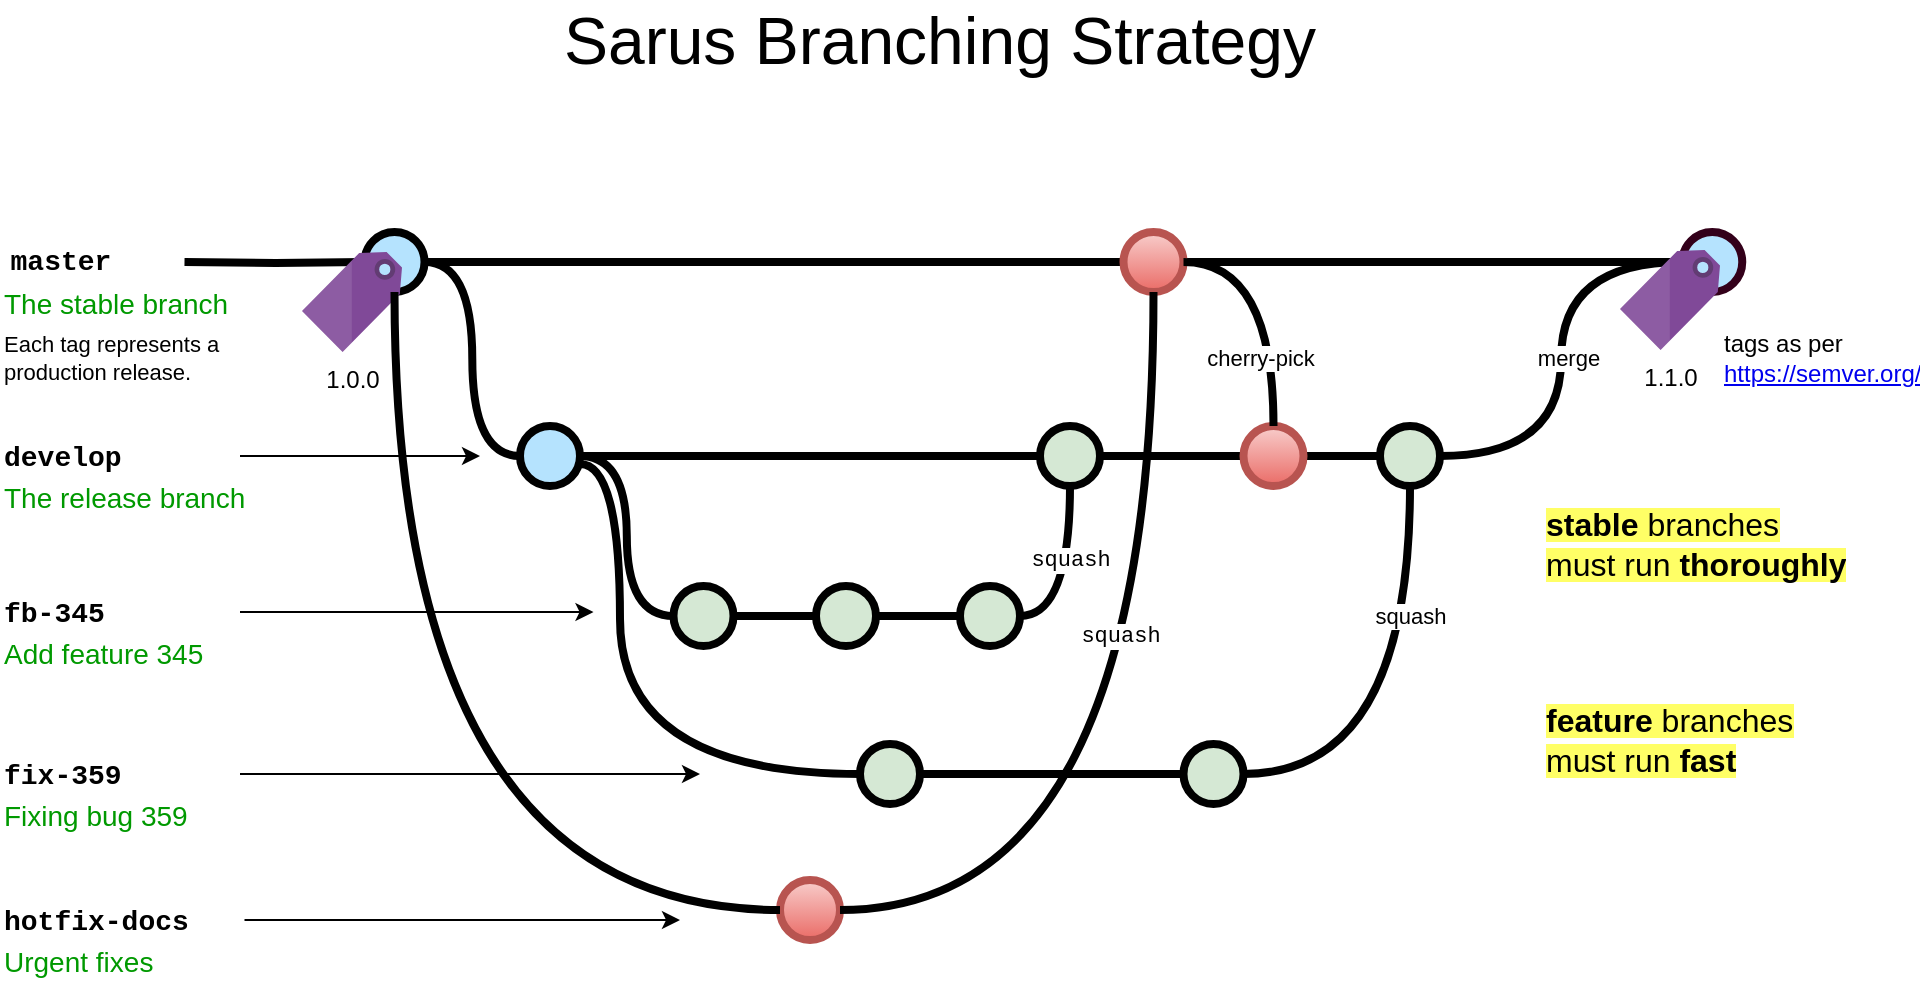 <mxfile version="14.5.1" type="device"><diagram id="53IQXVl9icCSp_Kw3Ib1" name="Page-1"><mxGraphModel dx="1102" dy="1000" grid="1" gridSize="10" guides="1" tooltips="1" connect="1" arrows="1" fold="1" page="1" pageScale="1" pageWidth="1100" pageHeight="850" math="0" shadow="0"><root><mxCell id="0"/><mxCell id="1" parent="0"/><mxCell id="uWUnNED6HEl2aK5fdaIb-8" value="" style="edgeStyle=orthogonalEdgeStyle;rounded=0;html=1;jettySize=auto;orthogonalLoop=1;plain-blue;endArrow=none;endFill=0;strokeWidth=4;strokeColor=#000000;entryX=0;entryY=0.5;entryDx=0;entryDy=0;entryPerimeter=0;" parent="1" source="uWUnNED6HEl2aK5fdaIb-10" target="9hBKPDzoitwpIBdzFDQ7-16" edge="1"><mxGeometry x="292.25" y="211" as="geometry"><mxPoint x="442.25" y="211" as="targetPoint"/></mxGeometry></mxCell><mxCell id="uWUnNED6HEl2aK5fdaIb-9" style="edgeStyle=orthogonalEdgeStyle;curved=1;rounded=0;html=1;exitX=1;exitY=0.5;exitPerimeter=0;entryX=0;entryY=0.5;entryPerimeter=0;endArrow=none;endFill=0;jettySize=auto;orthogonalLoop=1;strokeWidth=4;fontSize=15;entryDx=0;entryDy=0;" parent="1" source="uWUnNED6HEl2aK5fdaIb-10" target="uWUnNED6HEl2aK5fdaIb-15" edge="1"><mxGeometry relative="1" as="geometry"/></mxCell><mxCell id="uWUnNED6HEl2aK5fdaIb-10" value="" style="verticalLabelPosition=bottom;verticalAlign=top;html=1;strokeWidth=4;shape=mxgraph.flowchart.on-page_reference;plain-blue;gradientColor=none;fillColor=#B5E3Fe;strokeColor=#000000;" parent="1" vertex="1"><mxGeometry x="262.25" y="196" width="30" height="30" as="geometry"/></mxCell><mxCell id="uWUnNED6HEl2aK5fdaIb-109" value="" style="verticalLabelPosition=bottom;verticalAlign=top;html=1;strokeWidth=4;shape=mxgraph.flowchart.on-page_reference;plain-blue;gradientColor=none;strokeColor=#33001A;fillColor=#B5E3FE;" parent="1" vertex="1"><mxGeometry x="921.13" y="196" width="30" height="30" as="geometry"/></mxCell><mxCell id="uWUnNED6HEl2aK5fdaIb-12" value="" style="edgeStyle=orthogonalEdgeStyle;rounded=0;html=1;jettySize=auto;orthogonalLoop=1;strokeWidth=4;endArrow=none;endFill=0;" parent="1" target="uWUnNED6HEl2aK5fdaIb-10" edge="1"><mxGeometry x="192.25" y="211" as="geometry"><mxPoint x="172.25" y="211" as="sourcePoint"/></mxGeometry></mxCell><mxCell id="uWUnNED6HEl2aK5fdaIb-13" value="master" style="text;html=1;strokeColor=none;fillColor=none;align=center;verticalAlign=middle;whiteSpace=wrap;overflow=hidden;fontSize=14;fontStyle=1;fontFamily=Courier New;" parent="1" vertex="1"><mxGeometry x="80" y="190" width="60.5" height="42" as="geometry"/></mxCell><mxCell id="uWUnNED6HEl2aK5fdaIb-14" style="edgeStyle=orthogonalEdgeStyle;curved=1;rounded=0;html=1;exitX=1;exitY=0.5;exitPerimeter=0;endArrow=none;endFill=0;jettySize=auto;orthogonalLoop=1;strokeWidth=4;fontSize=15;" parent="1" source="uWUnNED6HEl2aK5fdaIb-15" target="uWUnNED6HEl2aK5fdaIb-17" edge="1"><mxGeometry relative="1" as="geometry"/></mxCell><mxCell id="uWUnNED6HEl2aK5fdaIb-16" style="edgeStyle=orthogonalEdgeStyle;curved=1;rounded=0;html=1;exitX=1;exitY=0.5;exitPerimeter=0;entryX=0;entryY=0.5;entryPerimeter=0;endArrow=none;endFill=0;jettySize=auto;orthogonalLoop=1;strokeWidth=4;fontSize=15;" parent="1" source="uWUnNED6HEl2aK5fdaIb-17" target="uWUnNED6HEl2aK5fdaIb-19" edge="1"><mxGeometry relative="1" as="geometry"/></mxCell><mxCell id="uWUnNED6HEl2aK5fdaIb-17" value="" style="verticalLabelPosition=bottom;verticalAlign=top;html=1;strokeWidth=4;shape=mxgraph.flowchart.on-page_reference;plain-purple;gradientColor=none;strokeColor=#000000;fillColor=#D5E8D4;" parent="1" vertex="1"><mxGeometry x="600" y="293" width="30" height="30" as="geometry"/></mxCell><mxCell id="uWUnNED6HEl2aK5fdaIb-18" style="edgeStyle=orthogonalEdgeStyle;curved=1;rounded=0;html=1;exitX=1;exitY=0.5;exitPerimeter=0;entryX=0;entryY=0.5;entryPerimeter=0;endArrow=none;endFill=0;jettySize=auto;orthogonalLoop=1;strokeWidth=4;fontSize=15;entryDx=0;entryDy=0;" parent="1" source="uWUnNED6HEl2aK5fdaIb-19" target="uWUnNED6HEl2aK5fdaIb-106" edge="1"><mxGeometry relative="1" as="geometry"><mxPoint x="696.75" y="308" as="targetPoint"/></mxGeometry></mxCell><mxCell id="uWUnNED6HEl2aK5fdaIb-19" value="" style="verticalLabelPosition=bottom;verticalAlign=top;html=1;strokeWidth=4;shape=mxgraph.flowchart.on-page_reference;plain-purple;gradientColor=#EA6B66;strokeColor=#B85450;fillColor=#F8CECC;" parent="1" vertex="1"><mxGeometry x="701.75" y="293" width="30" height="30" as="geometry"/></mxCell><mxCell id="uWUnNED6HEl2aK5fdaIb-20" value="develop" style="text;html=1;strokeColor=none;fillColor=none;align=left;verticalAlign=middle;whiteSpace=wrap;overflow=hidden;fontSize=14;fontStyle=1;fontFamily=Courier New;" parent="1" vertex="1"><mxGeometry x="80" y="298" width="110" height="20" as="geometry"/></mxCell><mxCell id="uWUnNED6HEl2aK5fdaIb-71" value="" style="edgeStyle=orthogonalEdgeStyle;rounded=0;orthogonalLoop=1;jettySize=auto;html=1;endArrow=none;endFill=0;strokeWidth=4;" parent="1" source="uWUnNED6HEl2aK5fdaIb-69" target="uWUnNED6HEl2aK5fdaIb-70" edge="1"><mxGeometry relative="1" as="geometry"/></mxCell><mxCell id="uWUnNED6HEl2aK5fdaIb-75" style="edgeStyle=orthogonalEdgeStyle;rounded=0;orthogonalLoop=1;jettySize=auto;html=1;entryX=1;entryY=0.5;entryDx=0;entryDy=0;entryPerimeter=0;endArrow=none;endFill=0;strokeWidth=4;curved=1;" parent="1" source="uWUnNED6HEl2aK5fdaIb-69" target="uWUnNED6HEl2aK5fdaIb-15" edge="1"><mxGeometry relative="1" as="geometry"/></mxCell><mxCell id="uWUnNED6HEl2aK5fdaIb-94" style="edgeStyle=orthogonalEdgeStyle;curved=1;rounded=0;orthogonalLoop=1;jettySize=auto;html=1;entryX=0;entryY=0.5;entryDx=0;entryDy=0;entryPerimeter=0;endArrow=none;endFill=0;strokeWidth=4;fontFamily=Courier New;fontColor=#009900;" parent="1" source="uWUnNED6HEl2aK5fdaIb-15" target="uWUnNED6HEl2aK5fdaIb-82" edge="1"><mxGeometry relative="1" as="geometry"><mxPoint x="380" y="312" as="sourcePoint"/><Array as="points"><mxPoint x="390" y="312"/><mxPoint x="390" y="467"/></Array></mxGeometry></mxCell><mxCell id="uWUnNED6HEl2aK5fdaIb-69" value="" style="verticalLabelPosition=bottom;verticalAlign=top;html=1;strokeWidth=4;shape=mxgraph.flowchart.on-page_reference;plain-purple;gradientColor=none;strokeColor=#000000;fillColor=#D5E8D4;" parent="1" vertex="1"><mxGeometry x="416.75" y="373" width="30" height="30" as="geometry"/></mxCell><mxCell id="uWUnNED6HEl2aK5fdaIb-78" value="" style="edgeStyle=orthogonalEdgeStyle;curved=1;rounded=0;orthogonalLoop=1;jettySize=auto;html=1;endArrow=none;endFill=0;strokeWidth=4;" parent="1" source="uWUnNED6HEl2aK5fdaIb-70" target="uWUnNED6HEl2aK5fdaIb-77" edge="1"><mxGeometry relative="1" as="geometry"/></mxCell><mxCell id="uWUnNED6HEl2aK5fdaIb-70" value="" style="verticalLabelPosition=bottom;verticalAlign=top;html=1;strokeWidth=4;shape=mxgraph.flowchart.on-page_reference;plain-purple;gradientColor=none;strokeColor=#000000;fillColor=#D5E8D4;" parent="1" vertex="1"><mxGeometry x="488" y="373" width="30" height="30" as="geometry"/></mxCell><mxCell id="uWUnNED6HEl2aK5fdaIb-96" value="&lt;font color=&quot;#000000&quot;&gt;squash&lt;br&gt;&lt;/font&gt;" style="edgeStyle=orthogonalEdgeStyle;curved=1;rounded=0;orthogonalLoop=1;jettySize=auto;html=1;endArrow=none;endFill=0;strokeWidth=4;fontFamily=Courier New;fontColor=#009900;entryX=0.5;entryY=1;entryDx=0;entryDy=0;entryPerimeter=0;" parent="1" source="uWUnNED6HEl2aK5fdaIb-77" target="uWUnNED6HEl2aK5fdaIb-17" edge="1"><mxGeometry x="0.178" relative="1" as="geometry"><mxPoint as="offset"/></mxGeometry></mxCell><mxCell id="uWUnNED6HEl2aK5fdaIb-77" value="" style="verticalLabelPosition=bottom;verticalAlign=top;html=1;strokeWidth=4;shape=mxgraph.flowchart.on-page_reference;plain-purple;gradientColor=none;strokeColor=#000000;fillColor=#D5E8D4;" parent="1" vertex="1"><mxGeometry x="560" y="373" width="30" height="30" as="geometry"/></mxCell><mxCell id="uWUnNED6HEl2aK5fdaIb-76" value="fb-345" style="text;html=1;strokeColor=none;fillColor=none;align=left;verticalAlign=middle;whiteSpace=wrap;overflow=hidden;fontSize=14;fontStyle=1;fontFamily=Courier New;" parent="1" vertex="1"><mxGeometry x="80" y="376" width="91" height="20" as="geometry"/></mxCell><mxCell id="uWUnNED6HEl2aK5fdaIb-81" value="" style="edgeStyle=orthogonalEdgeStyle;rounded=0;orthogonalLoop=1;jettySize=auto;html=1;endArrow=none;endFill=0;strokeWidth=4;" parent="1" source="uWUnNED6HEl2aK5fdaIb-82" target="uWUnNED6HEl2aK5fdaIb-84" edge="1"><mxGeometry relative="1" as="geometry"/></mxCell><mxCell id="uWUnNED6HEl2aK5fdaIb-82" value="" style="verticalLabelPosition=bottom;verticalAlign=top;html=1;strokeWidth=4;shape=mxgraph.flowchart.on-page_reference;plain-purple;gradientColor=none;strokeColor=#000000;fillColor=#D5E8D4;" parent="1" vertex="1"><mxGeometry x="510" y="452" width="30" height="30" as="geometry"/></mxCell><mxCell id="uWUnNED6HEl2aK5fdaIb-97" style="edgeStyle=orthogonalEdgeStyle;curved=1;rounded=0;orthogonalLoop=1;jettySize=auto;html=1;exitX=1;exitY=0.5;exitDx=0;exitDy=0;exitPerimeter=0;entryX=0.5;entryY=1;entryDx=0;entryDy=0;entryPerimeter=0;endArrow=none;endFill=0;strokeWidth=4;fontFamily=Courier New;fontColor=#009900;" parent="1" source="uWUnNED6HEl2aK5fdaIb-84" target="uWUnNED6HEl2aK5fdaIb-106" edge="1"><mxGeometry relative="1" as="geometry"><mxPoint x="696.75" y="388" as="targetPoint"/></mxGeometry></mxCell><mxCell id="p-RA0fP7W4pt526jCgq5-13" value="squash" style="edgeLabel;html=1;align=center;verticalAlign=middle;resizable=0;points=[];" parent="uWUnNED6HEl2aK5fdaIb-97" vertex="1" connectable="0"><mxGeometry x="0.437" y="12" relative="1" as="geometry"><mxPoint x="12" y="0.75" as="offset"/></mxGeometry></mxCell><mxCell id="uWUnNED6HEl2aK5fdaIb-84" value="" style="verticalLabelPosition=bottom;verticalAlign=top;html=1;strokeWidth=4;shape=mxgraph.flowchart.on-page_reference;plain-purple;gradientColor=none;strokeColor=#000000;fillColor=#D5E8D4;" parent="1" vertex="1"><mxGeometry x="671.75" y="452" width="30" height="30" as="geometry"/></mxCell><mxCell id="uWUnNED6HEl2aK5fdaIb-86" value="fix-359" style="text;html=1;strokeColor=none;fillColor=none;align=left;verticalAlign=middle;whiteSpace=wrap;overflow=hidden;fontSize=14;fontStyle=1;fontFamily=Courier New;" parent="1" vertex="1"><mxGeometry x="80" y="457" width="115.5" height="20" as="geometry"/></mxCell><mxCell id="uWUnNED6HEl2aK5fdaIb-87" value="Add feature 345" style="text;html=1;strokeColor=none;fillColor=none;align=left;verticalAlign=middle;whiteSpace=wrap;overflow=hidden;fontSize=14;fontStyle=0;fontColor=#009900;" parent="1" vertex="1"><mxGeometry x="80" y="396" width="130" height="20" as="geometry"/></mxCell><mxCell id="uWUnNED6HEl2aK5fdaIb-88" value="Fixing bug 359" style="text;html=1;strokeColor=none;fillColor=none;align=left;verticalAlign=middle;whiteSpace=wrap;overflow=hidden;fontSize=14;fontStyle=0;fontColor=#009900;" parent="1" vertex="1"><mxGeometry x="80" y="477" width="130" height="20" as="geometry"/></mxCell><mxCell id="uWUnNED6HEl2aK5fdaIb-89" value="The release branch" style="text;html=1;strokeColor=none;fillColor=none;align=left;verticalAlign=middle;whiteSpace=wrap;overflow=hidden;fontSize=14;fontStyle=0;fontColor=#009900;" parent="1" vertex="1"><mxGeometry x="80" y="318" width="130" height="20" as="geometry"/></mxCell><mxCell id="uWUnNED6HEl2aK5fdaIb-90" value="The stable branch" style="text;html=1;strokeColor=none;fillColor=none;align=left;verticalAlign=middle;whiteSpace=wrap;overflow=hidden;fontSize=14;fontStyle=0;fontColor=#009900;" parent="1" vertex="1"><mxGeometry x="80" y="221" width="120" height="20" as="geometry"/></mxCell><mxCell id="uWUnNED6HEl2aK5fdaIb-91" value="" style="endArrow=classic;html=1;strokeWidth=1;fontFamily=Courier New;fontColor=#009900;" parent="1" edge="1"><mxGeometry width="50" height="50" relative="1" as="geometry"><mxPoint x="200" y="467" as="sourcePoint"/><mxPoint x="430" y="467" as="targetPoint"/></mxGeometry></mxCell><mxCell id="uWUnNED6HEl2aK5fdaIb-92" value="" style="endArrow=classic;html=1;strokeWidth=1;fontFamily=Courier New;fontColor=#009900;" parent="1" edge="1"><mxGeometry width="50" height="50" relative="1" as="geometry"><mxPoint x="200" y="386" as="sourcePoint"/><mxPoint x="376.75" y="386" as="targetPoint"/></mxGeometry></mxCell><mxCell id="uWUnNED6HEl2aK5fdaIb-93" value="" style="endArrow=classic;html=1;strokeWidth=1;fontFamily=Courier New;fontColor=#009900;" parent="1" edge="1"><mxGeometry width="50" height="50" relative="1" as="geometry"><mxPoint x="200" y="308" as="sourcePoint"/><mxPoint x="320" y="308" as="targetPoint"/></mxGeometry></mxCell><mxCell id="uWUnNED6HEl2aK5fdaIb-115" style="edgeStyle=orthogonalEdgeStyle;curved=1;rounded=0;orthogonalLoop=1;jettySize=auto;html=1;entryX=0;entryY=0.5;entryDx=0;entryDy=0;entryPerimeter=0;endArrow=none;endFill=0;strokeWidth=4;fontFamily=Courier New;fontColor=#009900;" parent="1" source="uWUnNED6HEl2aK5fdaIb-106" target="uWUnNED6HEl2aK5fdaIb-109" edge="1"><mxGeometry relative="1" as="geometry"/></mxCell><mxCell id="p-RA0fP7W4pt526jCgq5-10" value="merge" style="edgeLabel;html=1;align=center;verticalAlign=middle;resizable=0;points=[];" parent="uWUnNED6HEl2aK5fdaIb-115" vertex="1" connectable="0"><mxGeometry x="0.136" y="1" relative="1" as="geometry"><mxPoint x="3.78" y="14.4" as="offset"/></mxGeometry></mxCell><mxCell id="uWUnNED6HEl2aK5fdaIb-106" value="" style="verticalLabelPosition=bottom;verticalAlign=top;html=1;strokeWidth=4;shape=mxgraph.flowchart.on-page_reference;plain-purple;gradientColor=none;strokeColor=#000000;fillColor=#D5E8D4;" parent="1" vertex="1"><mxGeometry x="770" y="293" width="30" height="30" as="geometry"/></mxCell><mxCell id="fSnZ5vnYTslC5NarKmr_-8" value="&lt;span style=&quot;text-align: center; font-size: 11px;&quot;&gt;Each tag represents a production release.&lt;/span&gt;" style="text;html=1;strokeColor=none;fillColor=none;align=left;verticalAlign=middle;whiteSpace=wrap;overflow=hidden;fontSize=11;fontStyle=0;fontColor=#000000;" parent="1" vertex="1"><mxGeometry x="80" y="240" width="120" height="38" as="geometry"/></mxCell><mxCell id="fSnZ5vnYTslC5NarKmr_-11" value="Sarus Branching Strategy" style="text;html=1;strokeColor=none;fillColor=none;align=center;verticalAlign=middle;whiteSpace=wrap;rounded=0;fontSize=33;fontColor=#000000;" parent="1" vertex="1"><mxGeometry x="281" y="80" width="538" height="40" as="geometry"/></mxCell><mxCell id="9hBKPDzoitwpIBdzFDQ7-15" value="&lt;span style=&quot;text-align: center&quot;&gt;tags as per &lt;br&gt;&lt;a href=&quot;https://semver.org/&quot;&gt;https://semver.org/&lt;/a&gt;&lt;br&gt;&lt;/span&gt;" style="text;html=1;strokeColor=none;fillColor=none;align=left;verticalAlign=middle;whiteSpace=wrap;overflow=hidden;fontSize=12;fontStyle=0;fontColor=#000000;" parent="1" vertex="1"><mxGeometry x="940" y="240" width="100" height="37" as="geometry"/></mxCell><mxCell id="9hBKPDzoitwpIBdzFDQ7-21" value="" style="edgeStyle=orthogonalEdgeStyle;rounded=0;orthogonalLoop=1;jettySize=auto;html=1;fontSize=15;endArrow=none;endFill=0;strokeWidth=4;entryX=0;entryY=0.5;entryDx=0;entryDy=0;entryPerimeter=0;" parent="1" source="9hBKPDzoitwpIBdzFDQ7-16" target="uWUnNED6HEl2aK5fdaIb-109" edge="1"><mxGeometry relative="1" as="geometry"><mxPoint x="622.25" y="211" as="targetPoint"/></mxGeometry></mxCell><mxCell id="9hBKPDzoitwpIBdzFDQ7-16" value="" style="verticalLabelPosition=bottom;verticalAlign=top;html=1;strokeWidth=4;shape=mxgraph.flowchart.on-page_reference;plain-blue;gradientColor=#EA6B66;strokeColor=#B85450;fillColor=#F8CECC;" parent="1" vertex="1"><mxGeometry x="641.75" y="196" width="30" height="30" as="geometry"/></mxCell><mxCell id="p-RA0fP7W4pt526jCgq5-2" value="1.0.0" style="aspect=fixed;html=1;points=[];align=center;image;fontSize=12;image=img/lib/mscae/Tag.svg;sketch=0;strokeWidth=2;" parent="1" vertex="1"><mxGeometry x="231" y="206" width="50" height="50" as="geometry"/></mxCell><mxCell id="p-RA0fP7W4pt526jCgq5-4" value="1.1.0" style="aspect=fixed;html=1;points=[];align=center;image;fontSize=12;image=img/lib/mscae/Tag.svg;sketch=0;strokeWidth=2;" parent="1" vertex="1"><mxGeometry x="890" y="205" width="50" height="50" as="geometry"/></mxCell><mxCell id="p-RA0fP7W4pt526jCgq5-6" style="edgeStyle=orthogonalEdgeStyle;curved=1;rounded=0;html=1;exitX=1;exitY=0.5;exitPerimeter=0;endArrow=none;endFill=0;jettySize=auto;orthogonalLoop=1;strokeWidth=4;fontSize=15;exitDx=0;exitDy=0;entryX=0.5;entryY=0;entryDx=0;entryDy=0;entryPerimeter=0;" parent="1" source="9hBKPDzoitwpIBdzFDQ7-16" target="uWUnNED6HEl2aK5fdaIb-19" edge="1"><mxGeometry relative="1" as="geometry"><mxPoint x="544.75" y="114" as="sourcePoint"/><mxPoint x="560" y="250" as="targetPoint"/></mxGeometry></mxCell><mxCell id="p-RA0fP7W4pt526jCgq5-7" value="cherry-pick" style="edgeLabel;html=1;align=center;verticalAlign=middle;resizable=0;points=[];" parent="p-RA0fP7W4pt526jCgq5-6" vertex="1" connectable="0"><mxGeometry x="0.229" y="-12" relative="1" as="geometry"><mxPoint x="5.22" y="15.06" as="offset"/></mxGeometry></mxCell><mxCell id="p-RA0fP7W4pt526jCgq5-14" value="hotfix-docs" style="text;html=1;strokeColor=none;fillColor=none;align=left;verticalAlign=middle;whiteSpace=wrap;overflow=hidden;fontSize=14;fontStyle=1;fontFamily=Courier New;" parent="1" vertex="1"><mxGeometry x="80" y="530" width="115.5" height="20" as="geometry"/></mxCell><mxCell id="p-RA0fP7W4pt526jCgq5-15" value="Urgent fixes" style="text;html=1;strokeColor=none;fillColor=none;align=left;verticalAlign=middle;whiteSpace=wrap;overflow=hidden;fontSize=14;fontStyle=0;fontColor=#009900;" parent="1" vertex="1"><mxGeometry x="80" y="550" width="130" height="20" as="geometry"/></mxCell><mxCell id="p-RA0fP7W4pt526jCgq5-16" value="" style="endArrow=classic;html=1;strokeWidth=1;fontFamily=Courier New;fontColor=#009900;" parent="1" edge="1"><mxGeometry width="50" height="50" relative="1" as="geometry"><mxPoint x="202.25" y="540" as="sourcePoint"/><mxPoint x="420" y="540" as="targetPoint"/></mxGeometry></mxCell><mxCell id="p-RA0fP7W4pt526jCgq5-17" value="" style="verticalLabelPosition=bottom;verticalAlign=top;html=1;strokeWidth=4;shape=mxgraph.flowchart.on-page_reference;plain-blue;gradientColor=#EA6B66;strokeColor=#B85450;fillColor=#F8CECC;" parent="1" vertex="1"><mxGeometry x="470" y="520" width="30" height="30" as="geometry"/></mxCell><mxCell id="p-RA0fP7W4pt526jCgq5-20" value="&lt;font color=&quot;#000000&quot;&gt;squash&lt;br&gt;&lt;/font&gt;" style="edgeStyle=orthogonalEdgeStyle;curved=1;rounded=0;orthogonalLoop=1;jettySize=auto;html=1;endArrow=none;endFill=0;strokeWidth=4;fontFamily=Courier New;fontColor=#009900;entryX=0.5;entryY=1;entryDx=0;entryDy=0;entryPerimeter=0;exitX=1;exitY=0.5;exitDx=0;exitDy=0;exitPerimeter=0;" parent="1" source="p-RA0fP7W4pt526jCgq5-17" target="9hBKPDzoitwpIBdzFDQ7-16" edge="1"><mxGeometry x="0.263" y="17" relative="1" as="geometry"><mxPoint x="525" y="547" as="sourcePoint"/><mxPoint x="550" y="482" as="targetPoint"/><mxPoint as="offset"/></mxGeometry></mxCell><mxCell id="uWUnNED6HEl2aK5fdaIb-15" value="" style="verticalLabelPosition=bottom;verticalAlign=top;html=1;strokeWidth=4;shape=mxgraph.flowchart.on-page_reference;plain-purple;gradientColor=none;strokeColor=#000000;fillColor=#B5E3Fe;" parent="1" vertex="1"><mxGeometry x="340" y="293" width="30" height="30" as="geometry"/></mxCell><mxCell id="p-RA0fP7W4pt526jCgq5-24" style="edgeStyle=orthogonalEdgeStyle;curved=1;rounded=0;html=1;entryX=0;entryY=0.5;entryPerimeter=0;endArrow=none;endFill=0;jettySize=auto;orthogonalLoop=1;strokeWidth=4;fontSize=15;entryDx=0;entryDy=0;exitX=0.5;exitY=1;exitDx=0;exitDy=0;exitPerimeter=0;" parent="1" source="uWUnNED6HEl2aK5fdaIb-10" target="p-RA0fP7W4pt526jCgq5-17" edge="1"><mxGeometry relative="1" as="geometry"><mxPoint x="270" y="280" as="sourcePoint"/><mxPoint x="320" y="436.5" as="targetPoint"/><Array as="points"><mxPoint x="277" y="535"/></Array></mxGeometry></mxCell><mxCell id="p-RA0fP7W4pt526jCgq5-26" value="&lt;span style=&quot;text-align: center ; font-size: 16px&quot;&gt;&lt;span style=&quot;background-color: rgb(255 , 255 , 102)&quot;&gt;&lt;b style=&quot;font-size: 16px&quot;&gt;feature&lt;/b&gt; branches&lt;br style=&quot;font-size: 16px&quot;&gt;must run&amp;nbsp;&lt;b style=&quot;font-size: 16px&quot;&gt;fast&lt;/b&gt;&lt;/span&gt;&lt;br style=&quot;font-size: 16px&quot;&gt;&lt;/span&gt;" style="text;html=1;strokeColor=none;fillColor=none;align=left;verticalAlign=middle;whiteSpace=wrap;overflow=hidden;fontSize=16;fontStyle=0;fontColor=#000000;" parent="1" vertex="1"><mxGeometry x="851.13" y="417" width="138.87" height="65" as="geometry"/></mxCell><mxCell id="p-RA0fP7W4pt526jCgq5-28" value="&lt;span style=&quot;text-align: center ; font-size: 16px&quot;&gt;&lt;span style=&quot;background-color: rgb(255 , 255 , 102)&quot;&gt;&lt;b&gt;stable&lt;/b&gt; branches&lt;br&gt;must run&amp;nbsp;&lt;b&gt;thoroughly&lt;/b&gt;&lt;/span&gt;&lt;br&gt;&lt;/span&gt;" style="text;html=1;strokeColor=none;fillColor=none;align=left;verticalAlign=middle;whiteSpace=wrap;overflow=hidden;fontSize=12;fontStyle=0;fontColor=#000000;" parent="1" vertex="1"><mxGeometry x="851.13" y="323" width="158.87" height="57" as="geometry"/></mxCell></root></mxGraphModel></diagram></mxfile>